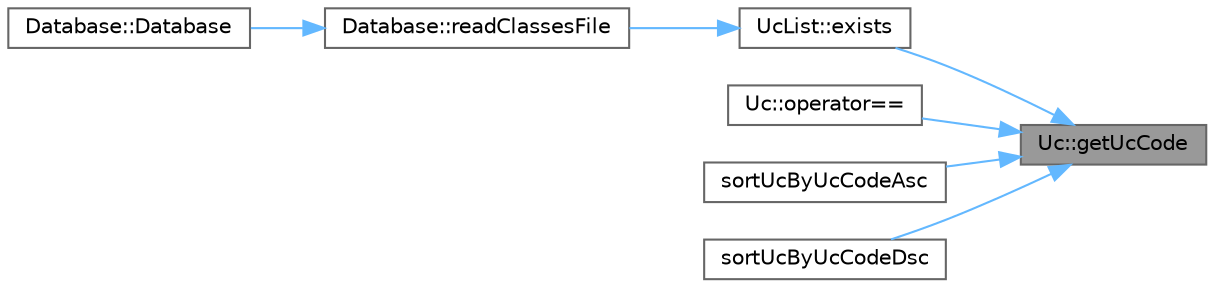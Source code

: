 digraph "Uc::getUcCode"
{
 // LATEX_PDF_SIZE
  bgcolor="transparent";
  edge [fontname=Helvetica,fontsize=10,labelfontname=Helvetica,labelfontsize=10];
  node [fontname=Helvetica,fontsize=10,shape=box,height=0.2,width=0.4];
  rankdir="RL";
  Node1 [label="Uc::getUcCode",height=0.2,width=0.4,color="gray40", fillcolor="grey60", style="filled", fontcolor="black",tooltip=" "];
  Node1 -> Node2 [dir="back",color="steelblue1",style="solid"];
  Node2 [label="UcList::exists",height=0.2,width=0.4,color="grey40", fillcolor="white", style="filled",URL="$class_uc_list.html#a10a728d32bdd96678b31d2dc796432a7",tooltip=" "];
  Node2 -> Node3 [dir="back",color="steelblue1",style="solid"];
  Node3 [label="Database::readClassesFile",height=0.2,width=0.4,color="grey40", fillcolor="white", style="filled",URL="$class_database.html#a3a5749e066bf9aaaa3a1def145600255",tooltip=" "];
  Node3 -> Node4 [dir="back",color="steelblue1",style="solid"];
  Node4 [label="Database::Database",height=0.2,width=0.4,color="grey40", fillcolor="white", style="filled",URL="$class_database.html#a4703c80e6969d33565ea340f768fdadf",tooltip=" "];
  Node1 -> Node5 [dir="back",color="steelblue1",style="solid"];
  Node5 [label="Uc::operator==",height=0.2,width=0.4,color="grey40", fillcolor="white", style="filled",URL="$class_uc.html#a0516d26d6688d67078fd68f92a7c8c71",tooltip=" "];
  Node1 -> Node6 [dir="back",color="steelblue1",style="solid"];
  Node6 [label="sortUcByUcCodeAsc",height=0.2,width=0.4,color="grey40", fillcolor="white", style="filled",URL="$_sort_form_8cpp.html#a87f8f78e9a977f76102510f17fdecdf8",tooltip=" "];
  Node1 -> Node7 [dir="back",color="steelblue1",style="solid"];
  Node7 [label="sortUcByUcCodeDsc",height=0.2,width=0.4,color="grey40", fillcolor="white", style="filled",URL="$_sort_form_8cpp.html#afc16321ba6eecd9140e3faa7de9c1d3c",tooltip=" "];
}
